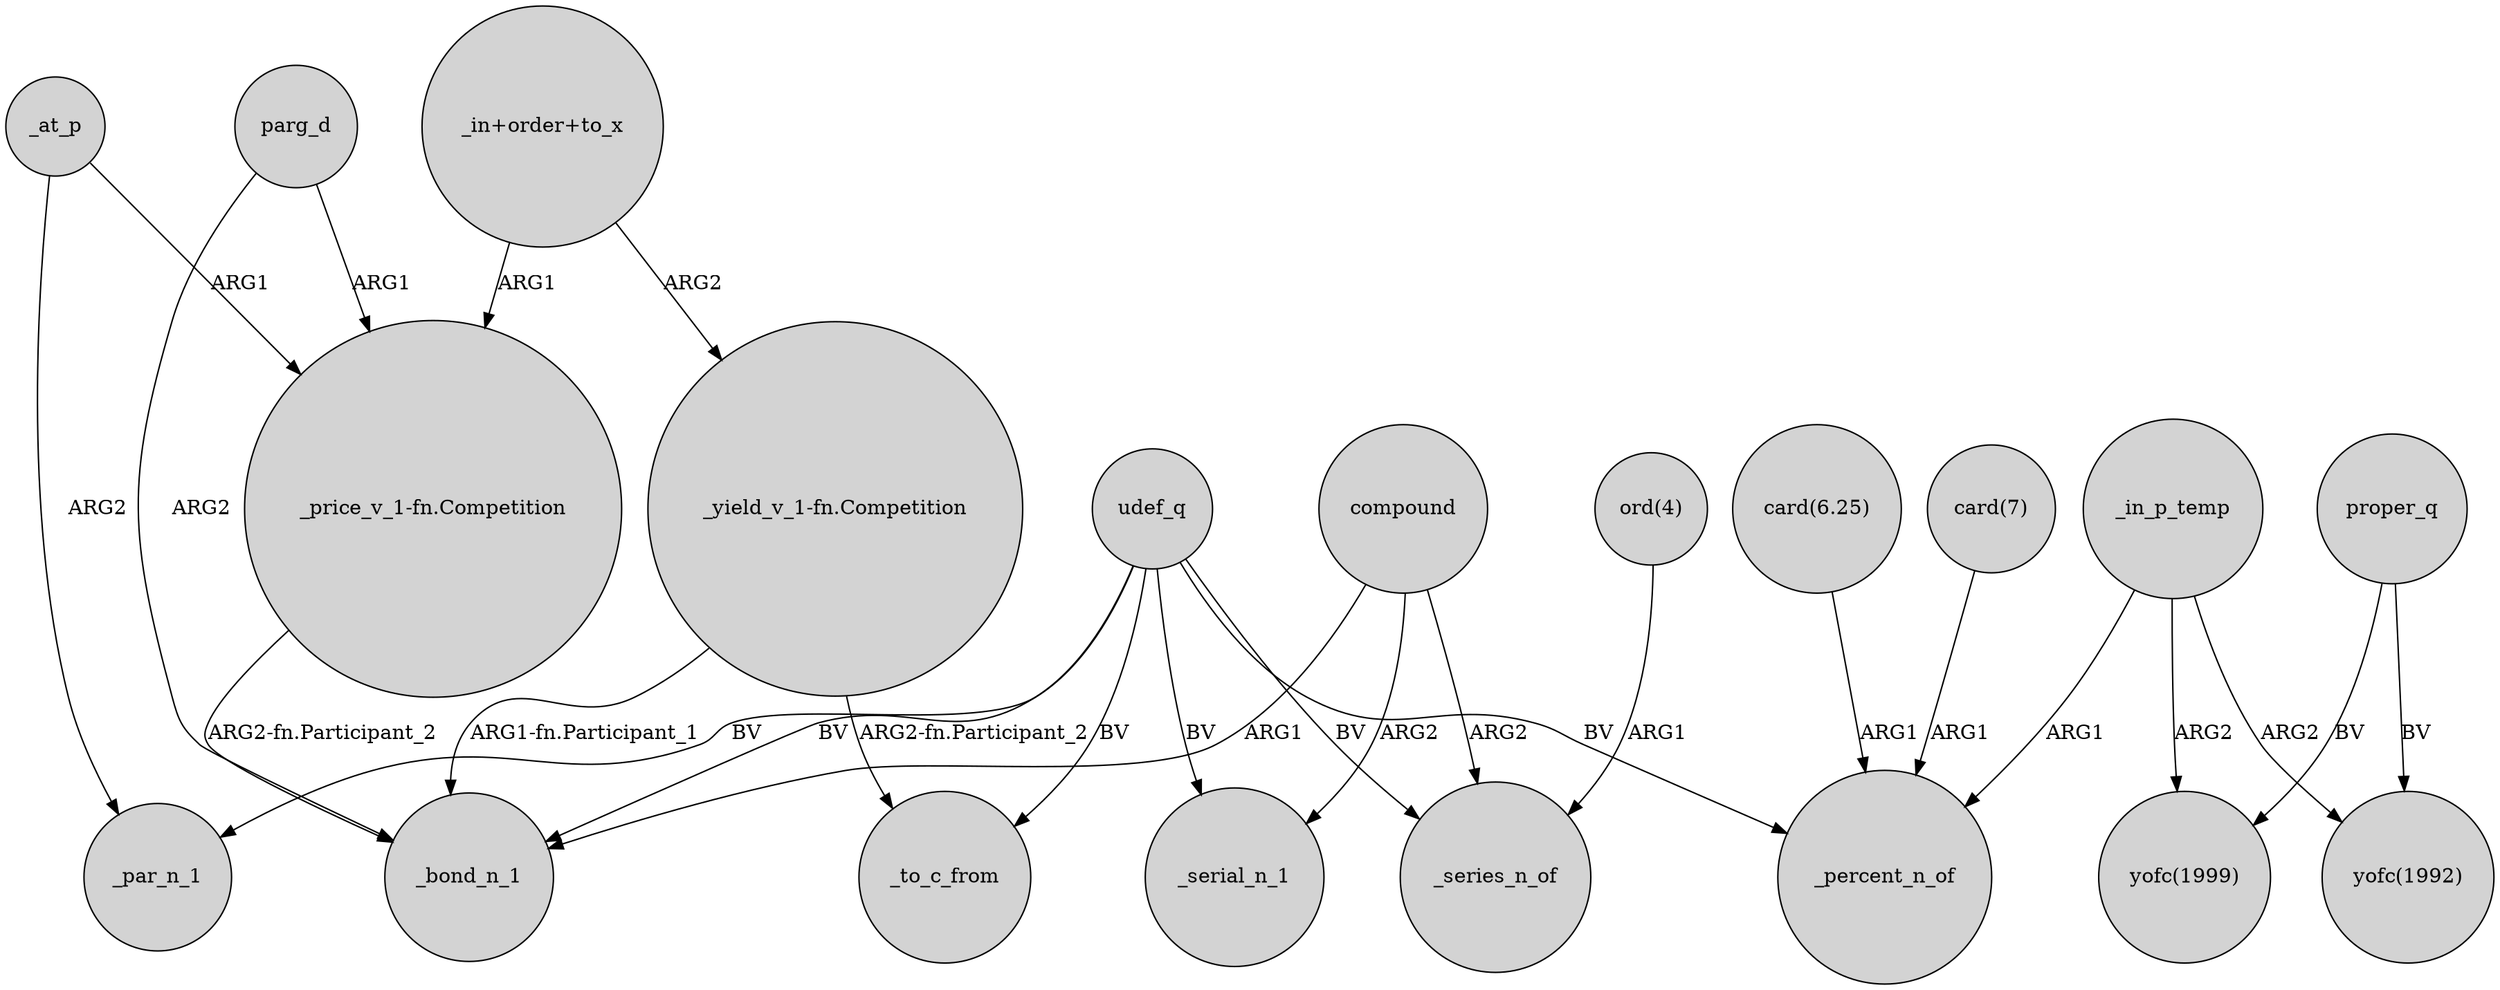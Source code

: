 digraph {
	node [shape=circle style=filled]
	"card(7)" -> _percent_n_of [label=ARG1]
	_at_p -> _par_n_1 [label=ARG2]
	parg_d -> _bond_n_1 [label=ARG2]
	udef_q -> _bond_n_1 [label=BV]
	udef_q -> _serial_n_1 [label=BV]
	_at_p -> "_price_v_1-fn.Competition" [label=ARG1]
	compound -> _bond_n_1 [label=ARG1]
	"_price_v_1-fn.Competition" -> _bond_n_1 [label="ARG2-fn.Participant_2"]
	proper_q -> "yofc(1999)" [label=BV]
	"card(6.25)" -> _percent_n_of [label=ARG1]
	"_yield_v_1-fn.Competition" -> _to_c_from [label="ARG2-fn.Participant_2"]
	"_in+order+to_x" -> "_price_v_1-fn.Competition" [label=ARG1]
	udef_q -> _series_n_of [label=BV]
	"_in+order+to_x" -> "_yield_v_1-fn.Competition" [label=ARG2]
	"_yield_v_1-fn.Competition" -> _bond_n_1 [label="ARG1-fn.Participant_1"]
	udef_q -> _percent_n_of [label=BV]
	udef_q -> _par_n_1 [label=BV]
	proper_q -> "yofc(1992)" [label=BV]
	_in_p_temp -> "yofc(1992)" [label=ARG2]
	compound -> _serial_n_1 [label=ARG2]
	_in_p_temp -> "yofc(1999)" [label=ARG2]
	compound -> _series_n_of [label=ARG2]
	_in_p_temp -> _percent_n_of [label=ARG1]
	"ord(4)" -> _series_n_of [label=ARG1]
	parg_d -> "_price_v_1-fn.Competition" [label=ARG1]
	udef_q -> _to_c_from [label=BV]
}
